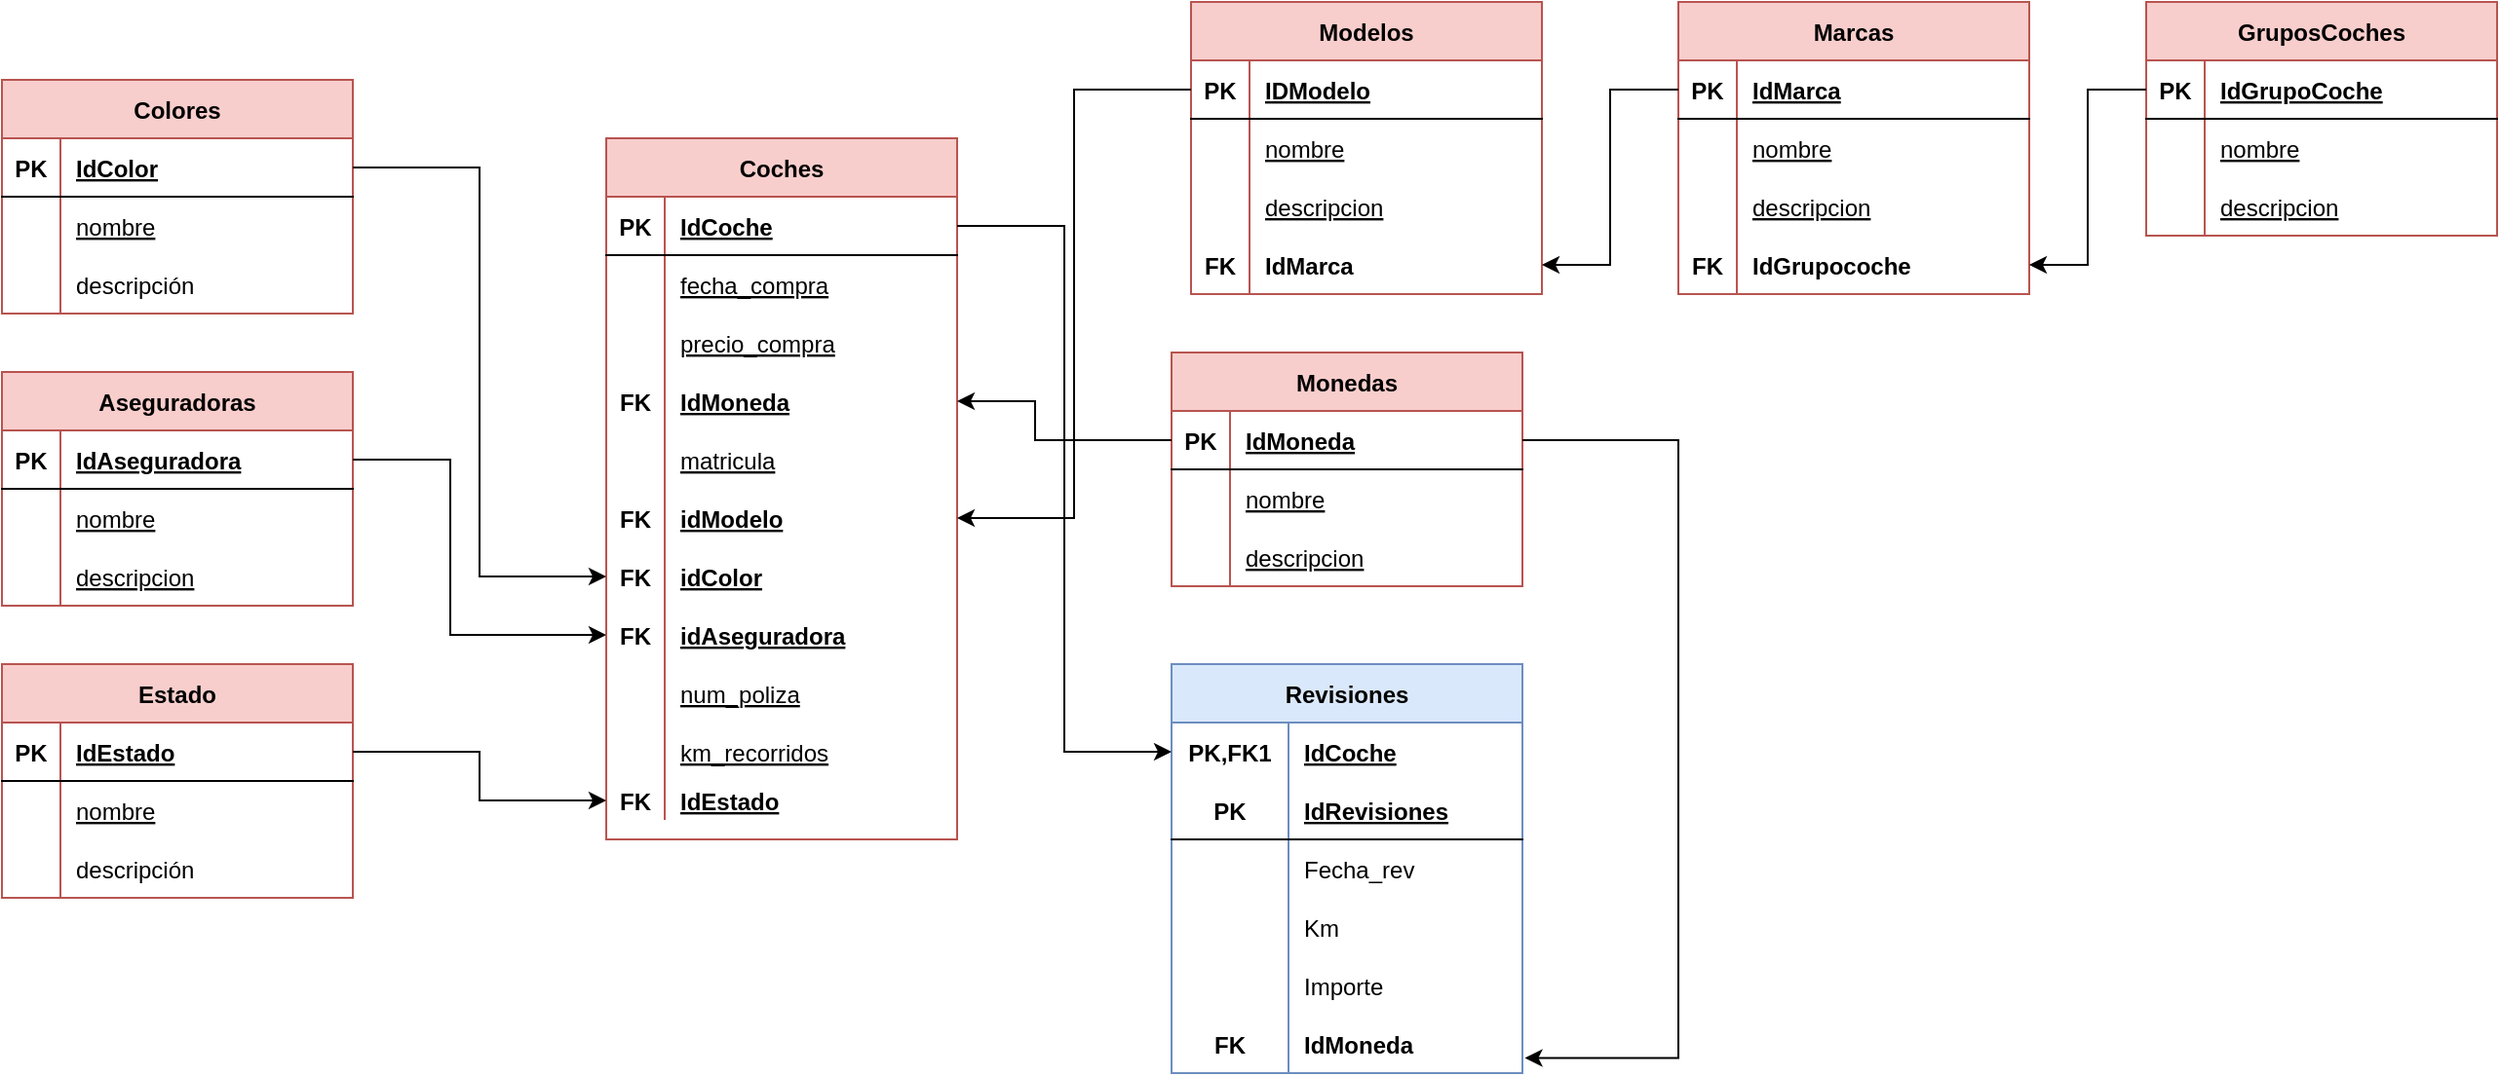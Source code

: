 <mxfile version="20.8.10" type="device"><diagram id="R2lEEEUBdFMjLlhIrx00" name="Page-1"><mxGraphModel dx="1034" dy="605" grid="1" gridSize="10" guides="1" tooltips="1" connect="1" arrows="1" fold="1" page="1" pageScale="1" pageWidth="850" pageHeight="1100" math="0" shadow="0" extFonts="Permanent Marker^https://fonts.googleapis.com/css?family=Permanent+Marker"><root><mxCell id="0"/><mxCell id="1" parent="0"/><mxCell id="1F2Ah7RgyPgbSo4YrZWO-1" value="Coches" style="shape=table;startSize=30;container=1;collapsible=1;childLayout=tableLayout;fixedRows=1;rowLines=0;fontStyle=1;align=center;resizeLast=1;fillColor=#f8cecc;strokeColor=#b85450;" parent="1" vertex="1"><mxGeometry x="360" y="110" width="180" height="360" as="geometry"/></mxCell><mxCell id="1F2Ah7RgyPgbSo4YrZWO-2" value="" style="shape=tableRow;horizontal=0;startSize=0;swimlaneHead=0;swimlaneBody=0;fillColor=none;collapsible=0;dropTarget=0;points=[[0,0.5],[1,0.5]];portConstraint=eastwest;top=0;left=0;right=0;bottom=1;" parent="1F2Ah7RgyPgbSo4YrZWO-1" vertex="1"><mxGeometry y="30" width="180" height="30" as="geometry"/></mxCell><mxCell id="1F2Ah7RgyPgbSo4YrZWO-3" value="PK" style="shape=partialRectangle;connectable=0;fillColor=none;top=0;left=0;bottom=0;right=0;fontStyle=1;overflow=hidden;" parent="1F2Ah7RgyPgbSo4YrZWO-2" vertex="1"><mxGeometry width="30" height="30" as="geometry"><mxRectangle width="30" height="30" as="alternateBounds"/></mxGeometry></mxCell><mxCell id="1F2Ah7RgyPgbSo4YrZWO-4" value="IdCoche" style="shape=partialRectangle;connectable=0;fillColor=none;top=0;left=0;bottom=0;right=0;align=left;spacingLeft=6;fontStyle=5;overflow=hidden;" parent="1F2Ah7RgyPgbSo4YrZWO-2" vertex="1"><mxGeometry x="30" width="150" height="30" as="geometry"><mxRectangle width="150" height="30" as="alternateBounds"/></mxGeometry></mxCell><mxCell id="1F2Ah7RgyPgbSo4YrZWO-5" value="" style="shape=tableRow;horizontal=0;startSize=0;swimlaneHead=0;swimlaneBody=0;fillColor=none;collapsible=0;dropTarget=0;points=[[0,0.5],[1,0.5]];portConstraint=eastwest;top=0;left=0;right=0;bottom=0;" parent="1F2Ah7RgyPgbSo4YrZWO-1" vertex="1"><mxGeometry y="60" width="180" height="30" as="geometry"/></mxCell><mxCell id="1F2Ah7RgyPgbSo4YrZWO-6" value="" style="shape=partialRectangle;connectable=0;fillColor=none;top=0;left=0;bottom=0;right=0;editable=1;overflow=hidden;" parent="1F2Ah7RgyPgbSo4YrZWO-5" vertex="1"><mxGeometry width="30" height="30" as="geometry"><mxRectangle width="30" height="30" as="alternateBounds"/></mxGeometry></mxCell><mxCell id="1F2Ah7RgyPgbSo4YrZWO-7" value="fecha_compra" style="shape=partialRectangle;connectable=0;fillColor=none;top=0;left=0;bottom=0;right=0;align=left;spacingLeft=6;overflow=hidden;fontStyle=4" parent="1F2Ah7RgyPgbSo4YrZWO-5" vertex="1"><mxGeometry x="30" width="150" height="30" as="geometry"><mxRectangle width="150" height="30" as="alternateBounds"/></mxGeometry></mxCell><mxCell id="kqqT3Ha5JjLBWrYDZw52-1" value="" style="shape=tableRow;horizontal=0;startSize=0;swimlaneHead=0;swimlaneBody=0;fillColor=none;collapsible=0;dropTarget=0;points=[[0,0.5],[1,0.5]];portConstraint=eastwest;top=0;left=0;right=0;bottom=0;" vertex="1" parent="1F2Ah7RgyPgbSo4YrZWO-1"><mxGeometry y="90" width="180" height="30" as="geometry"/></mxCell><mxCell id="kqqT3Ha5JjLBWrYDZw52-2" value="" style="shape=partialRectangle;connectable=0;fillColor=none;top=0;left=0;bottom=0;right=0;editable=1;overflow=hidden;" vertex="1" parent="kqqT3Ha5JjLBWrYDZw52-1"><mxGeometry width="30" height="30" as="geometry"><mxRectangle width="30" height="30" as="alternateBounds"/></mxGeometry></mxCell><mxCell id="kqqT3Ha5JjLBWrYDZw52-3" value="precio_compra" style="shape=partialRectangle;connectable=0;fillColor=none;top=0;left=0;bottom=0;right=0;align=left;spacingLeft=6;overflow=hidden;fontStyle=4" vertex="1" parent="kqqT3Ha5JjLBWrYDZw52-1"><mxGeometry x="30" width="150" height="30" as="geometry"><mxRectangle width="150" height="30" as="alternateBounds"/></mxGeometry></mxCell><mxCell id="kqqT3Ha5JjLBWrYDZw52-4" value="" style="shape=tableRow;horizontal=0;startSize=0;swimlaneHead=0;swimlaneBody=0;fillColor=none;collapsible=0;dropTarget=0;points=[[0,0.5],[1,0.5]];portConstraint=eastwest;top=0;left=0;right=0;bottom=0;" vertex="1" parent="1F2Ah7RgyPgbSo4YrZWO-1"><mxGeometry y="120" width="180" height="30" as="geometry"/></mxCell><mxCell id="kqqT3Ha5JjLBWrYDZw52-5" value="FK" style="shape=partialRectangle;connectable=0;fillColor=none;top=0;left=0;bottom=0;right=0;editable=1;overflow=hidden;fontStyle=1" vertex="1" parent="kqqT3Ha5JjLBWrYDZw52-4"><mxGeometry width="30" height="30" as="geometry"><mxRectangle width="30" height="30" as="alternateBounds"/></mxGeometry></mxCell><mxCell id="kqqT3Ha5JjLBWrYDZw52-6" value="IdMoneda" style="shape=partialRectangle;connectable=0;fillColor=none;top=0;left=0;bottom=0;right=0;align=left;spacingLeft=6;overflow=hidden;fontStyle=5" vertex="1" parent="kqqT3Ha5JjLBWrYDZw52-4"><mxGeometry x="30" width="150" height="30" as="geometry"><mxRectangle width="150" height="30" as="alternateBounds"/></mxGeometry></mxCell><mxCell id="1F2Ah7RgyPgbSo4YrZWO-8" value="" style="shape=tableRow;horizontal=0;startSize=0;swimlaneHead=0;swimlaneBody=0;fillColor=none;collapsible=0;dropTarget=0;points=[[0,0.5],[1,0.5]];portConstraint=eastwest;top=0;left=0;right=0;bottom=0;" parent="1F2Ah7RgyPgbSo4YrZWO-1" vertex="1"><mxGeometry y="150" width="180" height="30" as="geometry"/></mxCell><mxCell id="1F2Ah7RgyPgbSo4YrZWO-9" value="" style="shape=partialRectangle;connectable=0;fillColor=none;top=0;left=0;bottom=0;right=0;editable=1;overflow=hidden;" parent="1F2Ah7RgyPgbSo4YrZWO-8" vertex="1"><mxGeometry width="30" height="30" as="geometry"><mxRectangle width="30" height="30" as="alternateBounds"/></mxGeometry></mxCell><mxCell id="1F2Ah7RgyPgbSo4YrZWO-10" value="matricula" style="shape=partialRectangle;connectable=0;fillColor=none;top=0;left=0;bottom=0;right=0;align=left;spacingLeft=6;overflow=hidden;fontStyle=4" parent="1F2Ah7RgyPgbSo4YrZWO-8" vertex="1"><mxGeometry x="30" width="150" height="30" as="geometry"><mxRectangle width="150" height="30" as="alternateBounds"/></mxGeometry></mxCell><mxCell id="1F2Ah7RgyPgbSo4YrZWO-11" value="" style="shape=tableRow;horizontal=0;startSize=0;swimlaneHead=0;swimlaneBody=0;fillColor=none;collapsible=0;dropTarget=0;points=[[0,0.5],[1,0.5]];portConstraint=eastwest;top=0;left=0;right=0;bottom=0;fontStyle=1" parent="1F2Ah7RgyPgbSo4YrZWO-1" vertex="1"><mxGeometry y="180" width="180" height="30" as="geometry"/></mxCell><mxCell id="1F2Ah7RgyPgbSo4YrZWO-12" value="FK" style="shape=partialRectangle;connectable=0;fillColor=none;top=0;left=0;bottom=0;right=0;editable=1;overflow=hidden;fontStyle=1" parent="1F2Ah7RgyPgbSo4YrZWO-11" vertex="1"><mxGeometry width="30" height="30" as="geometry"><mxRectangle width="30" height="30" as="alternateBounds"/></mxGeometry></mxCell><mxCell id="1F2Ah7RgyPgbSo4YrZWO-13" value="idModelo" style="shape=partialRectangle;connectable=0;fillColor=none;top=0;left=0;bottom=0;right=0;align=left;spacingLeft=6;overflow=hidden;fontStyle=5" parent="1F2Ah7RgyPgbSo4YrZWO-11" vertex="1"><mxGeometry x="30" width="150" height="30" as="geometry"><mxRectangle width="150" height="30" as="alternateBounds"/></mxGeometry></mxCell><mxCell id="1F2Ah7RgyPgbSo4YrZWO-27" value="" style="shape=tableRow;horizontal=0;startSize=0;swimlaneHead=0;swimlaneBody=0;fillColor=none;collapsible=0;dropTarget=0;points=[[0,0.5],[1,0.5]];portConstraint=eastwest;top=0;left=0;right=0;bottom=0;" parent="1F2Ah7RgyPgbSo4YrZWO-1" vertex="1"><mxGeometry y="210" width="180" height="30" as="geometry"/></mxCell><mxCell id="1F2Ah7RgyPgbSo4YrZWO-28" value="FK" style="shape=partialRectangle;connectable=0;fillColor=none;top=0;left=0;bottom=0;right=0;editable=1;overflow=hidden;fontStyle=1" parent="1F2Ah7RgyPgbSo4YrZWO-27" vertex="1"><mxGeometry width="30" height="30" as="geometry"><mxRectangle width="30" height="30" as="alternateBounds"/></mxGeometry></mxCell><mxCell id="1F2Ah7RgyPgbSo4YrZWO-29" value="idColor" style="shape=partialRectangle;connectable=0;fillColor=none;top=0;left=0;bottom=0;right=0;align=left;spacingLeft=6;overflow=hidden;fontStyle=5" parent="1F2Ah7RgyPgbSo4YrZWO-27" vertex="1"><mxGeometry x="30" width="150" height="30" as="geometry"><mxRectangle width="150" height="30" as="alternateBounds"/></mxGeometry></mxCell><mxCell id="1F2Ah7RgyPgbSo4YrZWO-30" value="" style="shape=tableRow;horizontal=0;startSize=0;swimlaneHead=0;swimlaneBody=0;fillColor=none;collapsible=0;dropTarget=0;points=[[0,0.5],[1,0.5]];portConstraint=eastwest;top=0;left=0;right=0;bottom=0;" parent="1F2Ah7RgyPgbSo4YrZWO-1" vertex="1"><mxGeometry y="240" width="180" height="30" as="geometry"/></mxCell><mxCell id="1F2Ah7RgyPgbSo4YrZWO-31" value="FK" style="shape=partialRectangle;connectable=0;fillColor=none;top=0;left=0;bottom=0;right=0;editable=1;overflow=hidden;fontStyle=1" parent="1F2Ah7RgyPgbSo4YrZWO-30" vertex="1"><mxGeometry width="30" height="30" as="geometry"><mxRectangle width="30" height="30" as="alternateBounds"/></mxGeometry></mxCell><mxCell id="1F2Ah7RgyPgbSo4YrZWO-32" value="idAseguradora" style="shape=partialRectangle;connectable=0;fillColor=none;top=0;left=0;bottom=0;right=0;align=left;spacingLeft=6;overflow=hidden;fontStyle=5" parent="1F2Ah7RgyPgbSo4YrZWO-30" vertex="1"><mxGeometry x="30" width="150" height="30" as="geometry"><mxRectangle width="150" height="30" as="alternateBounds"/></mxGeometry></mxCell><mxCell id="1F2Ah7RgyPgbSo4YrZWO-71" value="" style="shape=tableRow;horizontal=0;startSize=0;swimlaneHead=0;swimlaneBody=0;fillColor=none;collapsible=0;dropTarget=0;points=[[0,0.5],[1,0.5]];portConstraint=eastwest;top=0;left=0;right=0;bottom=0;" parent="1F2Ah7RgyPgbSo4YrZWO-1" vertex="1"><mxGeometry y="270" width="180" height="30" as="geometry"/></mxCell><mxCell id="1F2Ah7RgyPgbSo4YrZWO-72" value="" style="shape=partialRectangle;connectable=0;fillColor=none;top=0;left=0;bottom=0;right=0;editable=1;overflow=hidden;" parent="1F2Ah7RgyPgbSo4YrZWO-71" vertex="1"><mxGeometry width="30" height="30" as="geometry"><mxRectangle width="30" height="30" as="alternateBounds"/></mxGeometry></mxCell><mxCell id="1F2Ah7RgyPgbSo4YrZWO-73" value="num_poliza" style="shape=partialRectangle;connectable=0;fillColor=none;top=0;left=0;bottom=0;right=0;align=left;spacingLeft=6;overflow=hidden;fontStyle=4" parent="1F2Ah7RgyPgbSo4YrZWO-71" vertex="1"><mxGeometry x="30" width="150" height="30" as="geometry"><mxRectangle width="150" height="30" as="alternateBounds"/></mxGeometry></mxCell><mxCell id="1F2Ah7RgyPgbSo4YrZWO-118" value="" style="shape=tableRow;horizontal=0;startSize=0;swimlaneHead=0;swimlaneBody=0;fillColor=none;collapsible=0;dropTarget=0;points=[[0,0.5],[1,0.5]];portConstraint=eastwest;top=0;left=0;right=0;bottom=0;" parent="1F2Ah7RgyPgbSo4YrZWO-1" vertex="1"><mxGeometry y="300" width="180" height="30" as="geometry"/></mxCell><mxCell id="1F2Ah7RgyPgbSo4YrZWO-119" value="" style="shape=partialRectangle;connectable=0;fillColor=none;top=0;left=0;bottom=0;right=0;editable=1;overflow=hidden;" parent="1F2Ah7RgyPgbSo4YrZWO-118" vertex="1"><mxGeometry width="30" height="30" as="geometry"><mxRectangle width="30" height="30" as="alternateBounds"/></mxGeometry></mxCell><mxCell id="1F2Ah7RgyPgbSo4YrZWO-120" value="km_recorridos" style="shape=partialRectangle;connectable=0;fillColor=none;top=0;left=0;bottom=0;right=0;align=left;spacingLeft=6;overflow=hidden;fontStyle=4" parent="1F2Ah7RgyPgbSo4YrZWO-118" vertex="1"><mxGeometry x="30" width="150" height="30" as="geometry"><mxRectangle width="150" height="30" as="alternateBounds"/></mxGeometry></mxCell><mxCell id="1F2Ah7RgyPgbSo4YrZWO-325" value="" style="shape=tableRow;horizontal=0;startSize=0;swimlaneHead=0;swimlaneBody=0;fillColor=none;collapsible=0;dropTarget=0;points=[[0,0.5],[1,0.5]];portConstraint=eastwest;top=0;left=0;right=0;bottom=0;" parent="1F2Ah7RgyPgbSo4YrZWO-1" vertex="1"><mxGeometry y="330" width="180" height="20" as="geometry"/></mxCell><mxCell id="1F2Ah7RgyPgbSo4YrZWO-326" value="FK" style="shape=partialRectangle;connectable=0;fillColor=none;top=0;left=0;bottom=0;right=0;editable=1;overflow=hidden;fontStyle=1" parent="1F2Ah7RgyPgbSo4YrZWO-325" vertex="1"><mxGeometry width="30" height="20" as="geometry"><mxRectangle width="30" height="20" as="alternateBounds"/></mxGeometry></mxCell><mxCell id="1F2Ah7RgyPgbSo4YrZWO-327" value="IdEstado" style="shape=partialRectangle;connectable=0;fillColor=none;top=0;left=0;bottom=0;right=0;align=left;spacingLeft=6;overflow=hidden;fontStyle=5" parent="1F2Ah7RgyPgbSo4YrZWO-325" vertex="1"><mxGeometry x="30" width="150" height="20" as="geometry"><mxRectangle width="150" height="20" as="alternateBounds"/></mxGeometry></mxCell><mxCell id="1F2Ah7RgyPgbSo4YrZWO-14" value="Colores" style="shape=table;startSize=30;container=1;collapsible=1;childLayout=tableLayout;fixedRows=1;rowLines=0;fontStyle=1;align=center;resizeLast=1;fillColor=#f8cecc;strokeColor=#b85450;" parent="1" vertex="1"><mxGeometry x="50" y="80" width="180" height="120" as="geometry"/></mxCell><mxCell id="1F2Ah7RgyPgbSo4YrZWO-15" value="" style="shape=tableRow;horizontal=0;startSize=0;swimlaneHead=0;swimlaneBody=0;fillColor=none;collapsible=0;dropTarget=0;points=[[0,0.5],[1,0.5]];portConstraint=eastwest;top=0;left=0;right=0;bottom=1;" parent="1F2Ah7RgyPgbSo4YrZWO-14" vertex="1"><mxGeometry y="30" width="180" height="30" as="geometry"/></mxCell><mxCell id="1F2Ah7RgyPgbSo4YrZWO-16" value="PK" style="shape=partialRectangle;connectable=0;fillColor=none;top=0;left=0;bottom=0;right=0;fontStyle=1;overflow=hidden;" parent="1F2Ah7RgyPgbSo4YrZWO-15" vertex="1"><mxGeometry width="30" height="30" as="geometry"><mxRectangle width="30" height="30" as="alternateBounds"/></mxGeometry></mxCell><mxCell id="1F2Ah7RgyPgbSo4YrZWO-17" value="IdColor" style="shape=partialRectangle;connectable=0;fillColor=none;top=0;left=0;bottom=0;right=0;align=left;spacingLeft=6;fontStyle=5;overflow=hidden;" parent="1F2Ah7RgyPgbSo4YrZWO-15" vertex="1"><mxGeometry x="30" width="150" height="30" as="geometry"><mxRectangle width="150" height="30" as="alternateBounds"/></mxGeometry></mxCell><mxCell id="1F2Ah7RgyPgbSo4YrZWO-18" value="" style="shape=tableRow;horizontal=0;startSize=0;swimlaneHead=0;swimlaneBody=0;fillColor=none;collapsible=0;dropTarget=0;points=[[0,0.5],[1,0.5]];portConstraint=eastwest;top=0;left=0;right=0;bottom=0;" parent="1F2Ah7RgyPgbSo4YrZWO-14" vertex="1"><mxGeometry y="60" width="180" height="30" as="geometry"/></mxCell><mxCell id="1F2Ah7RgyPgbSo4YrZWO-19" value="" style="shape=partialRectangle;connectable=0;fillColor=none;top=0;left=0;bottom=0;right=0;editable=1;overflow=hidden;" parent="1F2Ah7RgyPgbSo4YrZWO-18" vertex="1"><mxGeometry width="30" height="30" as="geometry"><mxRectangle width="30" height="30" as="alternateBounds"/></mxGeometry></mxCell><mxCell id="1F2Ah7RgyPgbSo4YrZWO-20" value="nombre" style="shape=partialRectangle;connectable=0;fillColor=none;top=0;left=0;bottom=0;right=0;align=left;spacingLeft=6;overflow=hidden;fontStyle=4" parent="1F2Ah7RgyPgbSo4YrZWO-18" vertex="1"><mxGeometry x="30" width="150" height="30" as="geometry"><mxRectangle width="150" height="30" as="alternateBounds"/></mxGeometry></mxCell><mxCell id="1F2Ah7RgyPgbSo4YrZWO-21" value="" style="shape=tableRow;horizontal=0;startSize=0;swimlaneHead=0;swimlaneBody=0;fillColor=none;collapsible=0;dropTarget=0;points=[[0,0.5],[1,0.5]];portConstraint=eastwest;top=0;left=0;right=0;bottom=0;" parent="1F2Ah7RgyPgbSo4YrZWO-14" vertex="1"><mxGeometry y="90" width="180" height="30" as="geometry"/></mxCell><mxCell id="1F2Ah7RgyPgbSo4YrZWO-22" value="" style="shape=partialRectangle;connectable=0;fillColor=none;top=0;left=0;bottom=0;right=0;editable=1;overflow=hidden;" parent="1F2Ah7RgyPgbSo4YrZWO-21" vertex="1"><mxGeometry width="30" height="30" as="geometry"><mxRectangle width="30" height="30" as="alternateBounds"/></mxGeometry></mxCell><mxCell id="1F2Ah7RgyPgbSo4YrZWO-23" value="descripción" style="shape=partialRectangle;connectable=0;fillColor=none;top=0;left=0;bottom=0;right=0;align=left;spacingLeft=6;overflow=hidden;" parent="1F2Ah7RgyPgbSo4YrZWO-21" vertex="1"><mxGeometry x="30" width="150" height="30" as="geometry"><mxRectangle width="150" height="30" as="alternateBounds"/></mxGeometry></mxCell><mxCell id="1F2Ah7RgyPgbSo4YrZWO-125" value="Modelos" style="shape=table;startSize=30;container=1;collapsible=1;childLayout=tableLayout;fixedRows=1;rowLines=0;fontStyle=1;align=center;resizeLast=1;fillColor=#f8cecc;strokeColor=#b85450;" parent="1" vertex="1"><mxGeometry x="660" y="40" width="180" height="150" as="geometry"/></mxCell><mxCell id="1F2Ah7RgyPgbSo4YrZWO-126" value="" style="shape=tableRow;horizontal=0;startSize=0;swimlaneHead=0;swimlaneBody=0;fillColor=none;collapsible=0;dropTarget=0;points=[[0,0.5],[1,0.5]];portConstraint=eastwest;top=0;left=0;right=0;bottom=1;" parent="1F2Ah7RgyPgbSo4YrZWO-125" vertex="1"><mxGeometry y="30" width="180" height="30" as="geometry"/></mxCell><mxCell id="1F2Ah7RgyPgbSo4YrZWO-127" value="PK" style="shape=partialRectangle;connectable=0;fillColor=none;top=0;left=0;bottom=0;right=0;fontStyle=1;overflow=hidden;" parent="1F2Ah7RgyPgbSo4YrZWO-126" vertex="1"><mxGeometry width="30" height="30" as="geometry"><mxRectangle width="30" height="30" as="alternateBounds"/></mxGeometry></mxCell><mxCell id="1F2Ah7RgyPgbSo4YrZWO-128" value="IDModelo" style="shape=partialRectangle;connectable=0;fillColor=none;top=0;left=0;bottom=0;right=0;align=left;spacingLeft=6;fontStyle=5;overflow=hidden;" parent="1F2Ah7RgyPgbSo4YrZWO-126" vertex="1"><mxGeometry x="30" width="150" height="30" as="geometry"><mxRectangle width="150" height="30" as="alternateBounds"/></mxGeometry></mxCell><mxCell id="1F2Ah7RgyPgbSo4YrZWO-129" value="" style="shape=tableRow;horizontal=0;startSize=0;swimlaneHead=0;swimlaneBody=0;fillColor=none;collapsible=0;dropTarget=0;points=[[0,0.5],[1,0.5]];portConstraint=eastwest;top=0;left=0;right=0;bottom=0;" parent="1F2Ah7RgyPgbSo4YrZWO-125" vertex="1"><mxGeometry y="60" width="180" height="30" as="geometry"/></mxCell><mxCell id="1F2Ah7RgyPgbSo4YrZWO-130" value="" style="shape=partialRectangle;connectable=0;fillColor=none;top=0;left=0;bottom=0;right=0;editable=1;overflow=hidden;" parent="1F2Ah7RgyPgbSo4YrZWO-129" vertex="1"><mxGeometry width="30" height="30" as="geometry"><mxRectangle width="30" height="30" as="alternateBounds"/></mxGeometry></mxCell><mxCell id="1F2Ah7RgyPgbSo4YrZWO-131" value="nombre" style="shape=partialRectangle;connectable=0;fillColor=none;top=0;left=0;bottom=0;right=0;align=left;spacingLeft=6;overflow=hidden;fontStyle=4" parent="1F2Ah7RgyPgbSo4YrZWO-129" vertex="1"><mxGeometry x="30" width="150" height="30" as="geometry"><mxRectangle width="150" height="30" as="alternateBounds"/></mxGeometry></mxCell><mxCell id="1F2Ah7RgyPgbSo4YrZWO-132" value="" style="shape=tableRow;horizontal=0;startSize=0;swimlaneHead=0;swimlaneBody=0;fillColor=none;collapsible=0;dropTarget=0;points=[[0,0.5],[1,0.5]];portConstraint=eastwest;top=0;left=0;right=0;bottom=0;" parent="1F2Ah7RgyPgbSo4YrZWO-125" vertex="1"><mxGeometry y="90" width="180" height="30" as="geometry"/></mxCell><mxCell id="1F2Ah7RgyPgbSo4YrZWO-133" value="" style="shape=partialRectangle;connectable=0;fillColor=none;top=0;left=0;bottom=0;right=0;editable=1;overflow=hidden;" parent="1F2Ah7RgyPgbSo4YrZWO-132" vertex="1"><mxGeometry width="30" height="30" as="geometry"><mxRectangle width="30" height="30" as="alternateBounds"/></mxGeometry></mxCell><mxCell id="1F2Ah7RgyPgbSo4YrZWO-134" value="descripcion" style="shape=partialRectangle;connectable=0;fillColor=none;top=0;left=0;bottom=0;right=0;align=left;spacingLeft=6;overflow=hidden;fontStyle=4" parent="1F2Ah7RgyPgbSo4YrZWO-132" vertex="1"><mxGeometry x="30" width="150" height="30" as="geometry"><mxRectangle width="150" height="30" as="alternateBounds"/></mxGeometry></mxCell><mxCell id="1F2Ah7RgyPgbSo4YrZWO-135" value="" style="shape=tableRow;horizontal=0;startSize=0;swimlaneHead=0;swimlaneBody=0;fillColor=none;collapsible=0;dropTarget=0;points=[[0,0.5],[1,0.5]];portConstraint=eastwest;top=0;left=0;right=0;bottom=0;" parent="1F2Ah7RgyPgbSo4YrZWO-125" vertex="1"><mxGeometry y="120" width="180" height="30" as="geometry"/></mxCell><mxCell id="1F2Ah7RgyPgbSo4YrZWO-136" value="FK" style="shape=partialRectangle;connectable=0;fillColor=none;top=0;left=0;bottom=0;right=0;editable=1;overflow=hidden;fontStyle=1" parent="1F2Ah7RgyPgbSo4YrZWO-135" vertex="1"><mxGeometry width="30" height="30" as="geometry"><mxRectangle width="30" height="30" as="alternateBounds"/></mxGeometry></mxCell><mxCell id="1F2Ah7RgyPgbSo4YrZWO-137" value="IdMarca" style="shape=partialRectangle;connectable=0;fillColor=none;top=0;left=0;bottom=0;right=0;align=left;spacingLeft=6;overflow=hidden;fontStyle=1" parent="1F2Ah7RgyPgbSo4YrZWO-135" vertex="1"><mxGeometry x="30" width="150" height="30" as="geometry"><mxRectangle width="150" height="30" as="alternateBounds"/></mxGeometry></mxCell><mxCell id="1F2Ah7RgyPgbSo4YrZWO-138" value="Marcas" style="shape=table;startSize=30;container=1;collapsible=1;childLayout=tableLayout;fixedRows=1;rowLines=0;fontStyle=1;align=center;resizeLast=1;fillColor=#f8cecc;strokeColor=#b85450;" parent="1" vertex="1"><mxGeometry x="910" y="40" width="180" height="150" as="geometry"/></mxCell><mxCell id="1F2Ah7RgyPgbSo4YrZWO-139" value="" style="shape=tableRow;horizontal=0;startSize=0;swimlaneHead=0;swimlaneBody=0;fillColor=none;collapsible=0;dropTarget=0;points=[[0,0.5],[1,0.5]];portConstraint=eastwest;top=0;left=0;right=0;bottom=1;" parent="1F2Ah7RgyPgbSo4YrZWO-138" vertex="1"><mxGeometry y="30" width="180" height="30" as="geometry"/></mxCell><mxCell id="1F2Ah7RgyPgbSo4YrZWO-140" value="PK" style="shape=partialRectangle;connectable=0;fillColor=none;top=0;left=0;bottom=0;right=0;fontStyle=1;overflow=hidden;" parent="1F2Ah7RgyPgbSo4YrZWO-139" vertex="1"><mxGeometry width="30" height="30" as="geometry"><mxRectangle width="30" height="30" as="alternateBounds"/></mxGeometry></mxCell><mxCell id="1F2Ah7RgyPgbSo4YrZWO-141" value="IdMarca" style="shape=partialRectangle;connectable=0;fillColor=none;top=0;left=0;bottom=0;right=0;align=left;spacingLeft=6;fontStyle=5;overflow=hidden;" parent="1F2Ah7RgyPgbSo4YrZWO-139" vertex="1"><mxGeometry x="30" width="150" height="30" as="geometry"><mxRectangle width="150" height="30" as="alternateBounds"/></mxGeometry></mxCell><mxCell id="1F2Ah7RgyPgbSo4YrZWO-142" value="" style="shape=tableRow;horizontal=0;startSize=0;swimlaneHead=0;swimlaneBody=0;fillColor=none;collapsible=0;dropTarget=0;points=[[0,0.5],[1,0.5]];portConstraint=eastwest;top=0;left=0;right=0;bottom=0;" parent="1F2Ah7RgyPgbSo4YrZWO-138" vertex="1"><mxGeometry y="60" width="180" height="30" as="geometry"/></mxCell><mxCell id="1F2Ah7RgyPgbSo4YrZWO-143" value="" style="shape=partialRectangle;connectable=0;fillColor=none;top=0;left=0;bottom=0;right=0;editable=1;overflow=hidden;" parent="1F2Ah7RgyPgbSo4YrZWO-142" vertex="1"><mxGeometry width="30" height="30" as="geometry"><mxRectangle width="30" height="30" as="alternateBounds"/></mxGeometry></mxCell><mxCell id="1F2Ah7RgyPgbSo4YrZWO-144" value="nombre" style="shape=partialRectangle;connectable=0;fillColor=none;top=0;left=0;bottom=0;right=0;align=left;spacingLeft=6;overflow=hidden;fontStyle=4" parent="1F2Ah7RgyPgbSo4YrZWO-142" vertex="1"><mxGeometry x="30" width="150" height="30" as="geometry"><mxRectangle width="150" height="30" as="alternateBounds"/></mxGeometry></mxCell><mxCell id="1F2Ah7RgyPgbSo4YrZWO-145" value="" style="shape=tableRow;horizontal=0;startSize=0;swimlaneHead=0;swimlaneBody=0;fillColor=none;collapsible=0;dropTarget=0;points=[[0,0.5],[1,0.5]];portConstraint=eastwest;top=0;left=0;right=0;bottom=0;fontStyle=0" parent="1F2Ah7RgyPgbSo4YrZWO-138" vertex="1"><mxGeometry y="90" width="180" height="30" as="geometry"/></mxCell><mxCell id="1F2Ah7RgyPgbSo4YrZWO-146" value="" style="shape=partialRectangle;connectable=0;fillColor=none;top=0;left=0;bottom=0;right=0;editable=1;overflow=hidden;" parent="1F2Ah7RgyPgbSo4YrZWO-145" vertex="1"><mxGeometry width="30" height="30" as="geometry"><mxRectangle width="30" height="30" as="alternateBounds"/></mxGeometry></mxCell><mxCell id="1F2Ah7RgyPgbSo4YrZWO-147" value="descripcion" style="shape=partialRectangle;connectable=0;fillColor=none;top=0;left=0;bottom=0;right=0;align=left;spacingLeft=6;overflow=hidden;fontStyle=4" parent="1F2Ah7RgyPgbSo4YrZWO-145" vertex="1"><mxGeometry x="30" width="150" height="30" as="geometry"><mxRectangle width="150" height="30" as="alternateBounds"/></mxGeometry></mxCell><mxCell id="1F2Ah7RgyPgbSo4YrZWO-148" value="" style="shape=tableRow;horizontal=0;startSize=0;swimlaneHead=0;swimlaneBody=0;fillColor=none;collapsible=0;dropTarget=0;points=[[0,0.5],[1,0.5]];portConstraint=eastwest;top=0;left=0;right=0;bottom=0;" parent="1F2Ah7RgyPgbSo4YrZWO-138" vertex="1"><mxGeometry y="120" width="180" height="30" as="geometry"/></mxCell><mxCell id="1F2Ah7RgyPgbSo4YrZWO-149" value="FK" style="shape=partialRectangle;connectable=0;fillColor=none;top=0;left=0;bottom=0;right=0;editable=1;overflow=hidden;fontStyle=1" parent="1F2Ah7RgyPgbSo4YrZWO-148" vertex="1"><mxGeometry width="30" height="30" as="geometry"><mxRectangle width="30" height="30" as="alternateBounds"/></mxGeometry></mxCell><mxCell id="1F2Ah7RgyPgbSo4YrZWO-150" value="IdGrupocoche" style="shape=partialRectangle;connectable=0;fillColor=none;top=0;left=0;bottom=0;right=0;align=left;spacingLeft=6;overflow=hidden;fontStyle=1" parent="1F2Ah7RgyPgbSo4YrZWO-148" vertex="1"><mxGeometry x="30" width="150" height="30" as="geometry"><mxRectangle width="150" height="30" as="alternateBounds"/></mxGeometry></mxCell><mxCell id="1F2Ah7RgyPgbSo4YrZWO-151" value="GruposCoches" style="shape=table;startSize=30;container=1;collapsible=1;childLayout=tableLayout;fixedRows=1;rowLines=0;fontStyle=1;align=center;resizeLast=1;fillColor=#f8cecc;strokeColor=#b85450;" parent="1" vertex="1"><mxGeometry x="1150" y="40" width="180" height="120" as="geometry"/></mxCell><mxCell id="1F2Ah7RgyPgbSo4YrZWO-152" value="" style="shape=tableRow;horizontal=0;startSize=0;swimlaneHead=0;swimlaneBody=0;fillColor=none;collapsible=0;dropTarget=0;points=[[0,0.5],[1,0.5]];portConstraint=eastwest;top=0;left=0;right=0;bottom=1;" parent="1F2Ah7RgyPgbSo4YrZWO-151" vertex="1"><mxGeometry y="30" width="180" height="30" as="geometry"/></mxCell><mxCell id="1F2Ah7RgyPgbSo4YrZWO-153" value="PK" style="shape=partialRectangle;connectable=0;fillColor=none;top=0;left=0;bottom=0;right=0;fontStyle=1;overflow=hidden;" parent="1F2Ah7RgyPgbSo4YrZWO-152" vertex="1"><mxGeometry width="30" height="30" as="geometry"><mxRectangle width="30" height="30" as="alternateBounds"/></mxGeometry></mxCell><mxCell id="1F2Ah7RgyPgbSo4YrZWO-154" value="IdGrupoCoche" style="shape=partialRectangle;connectable=0;fillColor=none;top=0;left=0;bottom=0;right=0;align=left;spacingLeft=6;fontStyle=5;overflow=hidden;" parent="1F2Ah7RgyPgbSo4YrZWO-152" vertex="1"><mxGeometry x="30" width="150" height="30" as="geometry"><mxRectangle width="150" height="30" as="alternateBounds"/></mxGeometry></mxCell><mxCell id="1F2Ah7RgyPgbSo4YrZWO-155" value="" style="shape=tableRow;horizontal=0;startSize=0;swimlaneHead=0;swimlaneBody=0;fillColor=none;collapsible=0;dropTarget=0;points=[[0,0.5],[1,0.5]];portConstraint=eastwest;top=0;left=0;right=0;bottom=0;" parent="1F2Ah7RgyPgbSo4YrZWO-151" vertex="1"><mxGeometry y="60" width="180" height="30" as="geometry"/></mxCell><mxCell id="1F2Ah7RgyPgbSo4YrZWO-156" value="" style="shape=partialRectangle;connectable=0;fillColor=none;top=0;left=0;bottom=0;right=0;editable=1;overflow=hidden;" parent="1F2Ah7RgyPgbSo4YrZWO-155" vertex="1"><mxGeometry width="30" height="30" as="geometry"><mxRectangle width="30" height="30" as="alternateBounds"/></mxGeometry></mxCell><mxCell id="1F2Ah7RgyPgbSo4YrZWO-157" value="nombre" style="shape=partialRectangle;connectable=0;fillColor=none;top=0;left=0;bottom=0;right=0;align=left;spacingLeft=6;overflow=hidden;fontStyle=4" parent="1F2Ah7RgyPgbSo4YrZWO-155" vertex="1"><mxGeometry x="30" width="150" height="30" as="geometry"><mxRectangle width="150" height="30" as="alternateBounds"/></mxGeometry></mxCell><mxCell id="1F2Ah7RgyPgbSo4YrZWO-158" value="" style="shape=tableRow;horizontal=0;startSize=0;swimlaneHead=0;swimlaneBody=0;fillColor=none;collapsible=0;dropTarget=0;points=[[0,0.5],[1,0.5]];portConstraint=eastwest;top=0;left=0;right=0;bottom=0;" parent="1F2Ah7RgyPgbSo4YrZWO-151" vertex="1"><mxGeometry y="90" width="180" height="30" as="geometry"/></mxCell><mxCell id="1F2Ah7RgyPgbSo4YrZWO-159" value="" style="shape=partialRectangle;connectable=0;fillColor=none;top=0;left=0;bottom=0;right=0;editable=1;overflow=hidden;" parent="1F2Ah7RgyPgbSo4YrZWO-158" vertex="1"><mxGeometry width="30" height="30" as="geometry"><mxRectangle width="30" height="30" as="alternateBounds"/></mxGeometry></mxCell><mxCell id="1F2Ah7RgyPgbSo4YrZWO-160" value="descripcion" style="shape=partialRectangle;connectable=0;fillColor=none;top=0;left=0;bottom=0;right=0;align=left;spacingLeft=6;overflow=hidden;fontStyle=4" parent="1F2Ah7RgyPgbSo4YrZWO-158" vertex="1"><mxGeometry x="30" width="150" height="30" as="geometry"><mxRectangle width="150" height="30" as="alternateBounds"/></mxGeometry></mxCell><mxCell id="1F2Ah7RgyPgbSo4YrZWO-165" style="edgeStyle=orthogonalEdgeStyle;rounded=0;orthogonalLoop=1;jettySize=auto;html=1;exitX=0;exitY=0.5;exitDx=0;exitDy=0;entryX=1;entryY=0.5;entryDx=0;entryDy=0;" parent="1" source="1F2Ah7RgyPgbSo4YrZWO-152" target="1F2Ah7RgyPgbSo4YrZWO-148" edge="1"><mxGeometry relative="1" as="geometry"/></mxCell><mxCell id="1F2Ah7RgyPgbSo4YrZWO-167" style="edgeStyle=orthogonalEdgeStyle;rounded=0;orthogonalLoop=1;jettySize=auto;html=1;exitX=0;exitY=0.5;exitDx=0;exitDy=0;entryX=1;entryY=0.5;entryDx=0;entryDy=0;" parent="1" source="1F2Ah7RgyPgbSo4YrZWO-139" target="1F2Ah7RgyPgbSo4YrZWO-135" edge="1"><mxGeometry relative="1" as="geometry"/></mxCell><mxCell id="1F2Ah7RgyPgbSo4YrZWO-205" value="Monedas" style="shape=table;startSize=30;container=1;collapsible=1;childLayout=tableLayout;fixedRows=1;rowLines=0;fontStyle=1;align=center;resizeLast=1;fillColor=#f8cecc;strokeColor=#b85450;" parent="1" vertex="1"><mxGeometry x="650" y="220" width="180" height="120" as="geometry"/></mxCell><mxCell id="1F2Ah7RgyPgbSo4YrZWO-206" value="" style="shape=tableRow;horizontal=0;startSize=0;swimlaneHead=0;swimlaneBody=0;fillColor=none;collapsible=0;dropTarget=0;points=[[0,0.5],[1,0.5]];portConstraint=eastwest;top=0;left=0;right=0;bottom=1;" parent="1F2Ah7RgyPgbSo4YrZWO-205" vertex="1"><mxGeometry y="30" width="180" height="30" as="geometry"/></mxCell><mxCell id="1F2Ah7RgyPgbSo4YrZWO-207" value="PK" style="shape=partialRectangle;connectable=0;fillColor=none;top=0;left=0;bottom=0;right=0;fontStyle=1;overflow=hidden;" parent="1F2Ah7RgyPgbSo4YrZWO-206" vertex="1"><mxGeometry width="30" height="30" as="geometry"><mxRectangle width="30" height="30" as="alternateBounds"/></mxGeometry></mxCell><mxCell id="1F2Ah7RgyPgbSo4YrZWO-208" value="IdMoneda" style="shape=partialRectangle;connectable=0;fillColor=none;top=0;left=0;bottom=0;right=0;align=left;spacingLeft=6;fontStyle=5;overflow=hidden;" parent="1F2Ah7RgyPgbSo4YrZWO-206" vertex="1"><mxGeometry x="30" width="150" height="30" as="geometry"><mxRectangle width="150" height="30" as="alternateBounds"/></mxGeometry></mxCell><mxCell id="1F2Ah7RgyPgbSo4YrZWO-209" value="" style="shape=tableRow;horizontal=0;startSize=0;swimlaneHead=0;swimlaneBody=0;fillColor=none;collapsible=0;dropTarget=0;points=[[0,0.5],[1,0.5]];portConstraint=eastwest;top=0;left=0;right=0;bottom=0;" parent="1F2Ah7RgyPgbSo4YrZWO-205" vertex="1"><mxGeometry y="60" width="180" height="30" as="geometry"/></mxCell><mxCell id="1F2Ah7RgyPgbSo4YrZWO-210" value="" style="shape=partialRectangle;connectable=0;fillColor=none;top=0;left=0;bottom=0;right=0;editable=1;overflow=hidden;" parent="1F2Ah7RgyPgbSo4YrZWO-209" vertex="1"><mxGeometry width="30" height="30" as="geometry"><mxRectangle width="30" height="30" as="alternateBounds"/></mxGeometry></mxCell><mxCell id="1F2Ah7RgyPgbSo4YrZWO-211" value="nombre" style="shape=partialRectangle;connectable=0;fillColor=none;top=0;left=0;bottom=0;right=0;align=left;spacingLeft=6;overflow=hidden;fontStyle=4" parent="1F2Ah7RgyPgbSo4YrZWO-209" vertex="1"><mxGeometry x="30" width="150" height="30" as="geometry"><mxRectangle width="150" height="30" as="alternateBounds"/></mxGeometry></mxCell><mxCell id="1F2Ah7RgyPgbSo4YrZWO-212" value="" style="shape=tableRow;horizontal=0;startSize=0;swimlaneHead=0;swimlaneBody=0;fillColor=none;collapsible=0;dropTarget=0;points=[[0,0.5],[1,0.5]];portConstraint=eastwest;top=0;left=0;right=0;bottom=0;" parent="1F2Ah7RgyPgbSo4YrZWO-205" vertex="1"><mxGeometry y="90" width="180" height="30" as="geometry"/></mxCell><mxCell id="1F2Ah7RgyPgbSo4YrZWO-213" value="" style="shape=partialRectangle;connectable=0;fillColor=none;top=0;left=0;bottom=0;right=0;editable=1;overflow=hidden;" parent="1F2Ah7RgyPgbSo4YrZWO-212" vertex="1"><mxGeometry width="30" height="30" as="geometry"><mxRectangle width="30" height="30" as="alternateBounds"/></mxGeometry></mxCell><mxCell id="1F2Ah7RgyPgbSo4YrZWO-214" value="descripcion" style="shape=partialRectangle;connectable=0;fillColor=none;top=0;left=0;bottom=0;right=0;align=left;spacingLeft=6;overflow=hidden;fontStyle=4" parent="1F2Ah7RgyPgbSo4YrZWO-212" vertex="1"><mxGeometry x="30" width="150" height="30" as="geometry"><mxRectangle width="150" height="30" as="alternateBounds"/></mxGeometry></mxCell><mxCell id="1F2Ah7RgyPgbSo4YrZWO-233" value="Aseguradoras" style="shape=table;startSize=30;container=1;collapsible=1;childLayout=tableLayout;fixedRows=1;rowLines=0;fontStyle=1;align=center;resizeLast=1;fillColor=#f8cecc;strokeColor=#b85450;" parent="1" vertex="1"><mxGeometry x="50" y="230" width="180" height="120" as="geometry"/></mxCell><mxCell id="1F2Ah7RgyPgbSo4YrZWO-234" value="" style="shape=tableRow;horizontal=0;startSize=0;swimlaneHead=0;swimlaneBody=0;fillColor=none;collapsible=0;dropTarget=0;points=[[0,0.5],[1,0.5]];portConstraint=eastwest;top=0;left=0;right=0;bottom=1;" parent="1F2Ah7RgyPgbSo4YrZWO-233" vertex="1"><mxGeometry y="30" width="180" height="30" as="geometry"/></mxCell><mxCell id="1F2Ah7RgyPgbSo4YrZWO-235" value="PK" style="shape=partialRectangle;connectable=0;fillColor=none;top=0;left=0;bottom=0;right=0;fontStyle=1;overflow=hidden;" parent="1F2Ah7RgyPgbSo4YrZWO-234" vertex="1"><mxGeometry width="30" height="30" as="geometry"><mxRectangle width="30" height="30" as="alternateBounds"/></mxGeometry></mxCell><mxCell id="1F2Ah7RgyPgbSo4YrZWO-236" value="IdAseguradora" style="shape=partialRectangle;connectable=0;fillColor=none;top=0;left=0;bottom=0;right=0;align=left;spacingLeft=6;fontStyle=5;overflow=hidden;" parent="1F2Ah7RgyPgbSo4YrZWO-234" vertex="1"><mxGeometry x="30" width="150" height="30" as="geometry"><mxRectangle width="150" height="30" as="alternateBounds"/></mxGeometry></mxCell><mxCell id="1F2Ah7RgyPgbSo4YrZWO-237" value="" style="shape=tableRow;horizontal=0;startSize=0;swimlaneHead=0;swimlaneBody=0;fillColor=none;collapsible=0;dropTarget=0;points=[[0,0.5],[1,0.5]];portConstraint=eastwest;top=0;left=0;right=0;bottom=0;" parent="1F2Ah7RgyPgbSo4YrZWO-233" vertex="1"><mxGeometry y="60" width="180" height="30" as="geometry"/></mxCell><mxCell id="1F2Ah7RgyPgbSo4YrZWO-238" value="" style="shape=partialRectangle;connectable=0;fillColor=none;top=0;left=0;bottom=0;right=0;editable=1;overflow=hidden;" parent="1F2Ah7RgyPgbSo4YrZWO-237" vertex="1"><mxGeometry width="30" height="30" as="geometry"><mxRectangle width="30" height="30" as="alternateBounds"/></mxGeometry></mxCell><mxCell id="1F2Ah7RgyPgbSo4YrZWO-239" value="nombre" style="shape=partialRectangle;connectable=0;fillColor=none;top=0;left=0;bottom=0;right=0;align=left;spacingLeft=6;overflow=hidden;fontStyle=4" parent="1F2Ah7RgyPgbSo4YrZWO-237" vertex="1"><mxGeometry x="30" width="150" height="30" as="geometry"><mxRectangle width="150" height="30" as="alternateBounds"/></mxGeometry></mxCell><mxCell id="1F2Ah7RgyPgbSo4YrZWO-240" value="" style="shape=tableRow;horizontal=0;startSize=0;swimlaneHead=0;swimlaneBody=0;fillColor=none;collapsible=0;dropTarget=0;points=[[0,0.5],[1,0.5]];portConstraint=eastwest;top=0;left=0;right=0;bottom=0;" parent="1F2Ah7RgyPgbSo4YrZWO-233" vertex="1"><mxGeometry y="90" width="180" height="30" as="geometry"/></mxCell><mxCell id="1F2Ah7RgyPgbSo4YrZWO-241" value="" style="shape=partialRectangle;connectable=0;fillColor=none;top=0;left=0;bottom=0;right=0;editable=1;overflow=hidden;" parent="1F2Ah7RgyPgbSo4YrZWO-240" vertex="1"><mxGeometry width="30" height="30" as="geometry"><mxRectangle width="30" height="30" as="alternateBounds"/></mxGeometry></mxCell><mxCell id="1F2Ah7RgyPgbSo4YrZWO-242" value="descripcion" style="shape=partialRectangle;connectable=0;fillColor=none;top=0;left=0;bottom=0;right=0;align=left;spacingLeft=6;overflow=hidden;fontStyle=4" parent="1F2Ah7RgyPgbSo4YrZWO-240" vertex="1"><mxGeometry x="30" width="150" height="30" as="geometry"><mxRectangle width="150" height="30" as="alternateBounds"/></mxGeometry></mxCell><mxCell id="1F2Ah7RgyPgbSo4YrZWO-246" style="edgeStyle=orthogonalEdgeStyle;rounded=0;orthogonalLoop=1;jettySize=auto;html=1;exitX=1;exitY=0.5;exitDx=0;exitDy=0;" parent="1" source="1F2Ah7RgyPgbSo4YrZWO-234" target="1F2Ah7RgyPgbSo4YrZWO-30" edge="1"><mxGeometry relative="1" as="geometry"><Array as="points"><mxPoint x="280" y="275"/><mxPoint x="280" y="365"/></Array></mxGeometry></mxCell><mxCell id="1F2Ah7RgyPgbSo4YrZWO-302" value="Revisiones" style="shape=table;startSize=30;container=1;collapsible=1;childLayout=tableLayout;fixedRows=1;rowLines=0;fontStyle=1;align=center;resizeLast=1;fillColor=#dae8fc;strokeColor=#6c8ebf;" parent="1" vertex="1"><mxGeometry x="650" y="380" width="180" height="210" as="geometry"/></mxCell><mxCell id="1F2Ah7RgyPgbSo4YrZWO-303" value="" style="shape=tableRow;horizontal=0;startSize=0;swimlaneHead=0;swimlaneBody=0;fillColor=none;collapsible=0;dropTarget=0;points=[[0,0.5],[1,0.5]];portConstraint=eastwest;top=0;left=0;right=0;bottom=0;" parent="1F2Ah7RgyPgbSo4YrZWO-302" vertex="1"><mxGeometry y="30" width="180" height="30" as="geometry"/></mxCell><mxCell id="1F2Ah7RgyPgbSo4YrZWO-304" value="PK,FK1" style="shape=partialRectangle;connectable=0;fillColor=none;top=0;left=0;bottom=0;right=0;fontStyle=1;overflow=hidden;" parent="1F2Ah7RgyPgbSo4YrZWO-303" vertex="1"><mxGeometry width="60" height="30" as="geometry"><mxRectangle width="60" height="30" as="alternateBounds"/></mxGeometry></mxCell><mxCell id="1F2Ah7RgyPgbSo4YrZWO-305" value="IdCoche" style="shape=partialRectangle;connectable=0;fillColor=none;top=0;left=0;bottom=0;right=0;align=left;spacingLeft=6;fontStyle=5;overflow=hidden;" parent="1F2Ah7RgyPgbSo4YrZWO-303" vertex="1"><mxGeometry x="60" width="120" height="30" as="geometry"><mxRectangle width="120" height="30" as="alternateBounds"/></mxGeometry></mxCell><mxCell id="1F2Ah7RgyPgbSo4YrZWO-306" value="" style="shape=tableRow;horizontal=0;startSize=0;swimlaneHead=0;swimlaneBody=0;fillColor=none;collapsible=0;dropTarget=0;points=[[0,0.5],[1,0.5]];portConstraint=eastwest;top=0;left=0;right=0;bottom=1;" parent="1F2Ah7RgyPgbSo4YrZWO-302" vertex="1"><mxGeometry y="60" width="180" height="30" as="geometry"/></mxCell><mxCell id="1F2Ah7RgyPgbSo4YrZWO-307" value="PK" style="shape=partialRectangle;connectable=0;fillColor=none;top=0;left=0;bottom=0;right=0;fontStyle=1;overflow=hidden;" parent="1F2Ah7RgyPgbSo4YrZWO-306" vertex="1"><mxGeometry width="60" height="30" as="geometry"><mxRectangle width="60" height="30" as="alternateBounds"/></mxGeometry></mxCell><mxCell id="1F2Ah7RgyPgbSo4YrZWO-308" value="IdRevisiones" style="shape=partialRectangle;connectable=0;fillColor=none;top=0;left=0;bottom=0;right=0;align=left;spacingLeft=6;fontStyle=5;overflow=hidden;" parent="1F2Ah7RgyPgbSo4YrZWO-306" vertex="1"><mxGeometry x="60" width="120" height="30" as="geometry"><mxRectangle width="120" height="30" as="alternateBounds"/></mxGeometry></mxCell><mxCell id="1F2Ah7RgyPgbSo4YrZWO-309" value="" style="shape=tableRow;horizontal=0;startSize=0;swimlaneHead=0;swimlaneBody=0;fillColor=none;collapsible=0;dropTarget=0;points=[[0,0.5],[1,0.5]];portConstraint=eastwest;top=0;left=0;right=0;bottom=0;" parent="1F2Ah7RgyPgbSo4YrZWO-302" vertex="1"><mxGeometry y="90" width="180" height="30" as="geometry"/></mxCell><mxCell id="1F2Ah7RgyPgbSo4YrZWO-310" value="" style="shape=partialRectangle;connectable=0;fillColor=none;top=0;left=0;bottom=0;right=0;editable=1;overflow=hidden;" parent="1F2Ah7RgyPgbSo4YrZWO-309" vertex="1"><mxGeometry width="60" height="30" as="geometry"><mxRectangle width="60" height="30" as="alternateBounds"/></mxGeometry></mxCell><mxCell id="1F2Ah7RgyPgbSo4YrZWO-311" value="Fecha_rev" style="shape=partialRectangle;connectable=0;fillColor=none;top=0;left=0;bottom=0;right=0;align=left;spacingLeft=6;overflow=hidden;" parent="1F2Ah7RgyPgbSo4YrZWO-309" vertex="1"><mxGeometry x="60" width="120" height="30" as="geometry"><mxRectangle width="120" height="30" as="alternateBounds"/></mxGeometry></mxCell><mxCell id="1F2Ah7RgyPgbSo4YrZWO-312" value="" style="shape=tableRow;horizontal=0;startSize=0;swimlaneHead=0;swimlaneBody=0;fillColor=none;collapsible=0;dropTarget=0;points=[[0,0.5],[1,0.5]];portConstraint=eastwest;top=0;left=0;right=0;bottom=0;" parent="1F2Ah7RgyPgbSo4YrZWO-302" vertex="1"><mxGeometry y="120" width="180" height="30" as="geometry"/></mxCell><mxCell id="1F2Ah7RgyPgbSo4YrZWO-313" value="" style="shape=partialRectangle;connectable=0;fillColor=none;top=0;left=0;bottom=0;right=0;editable=1;overflow=hidden;" parent="1F2Ah7RgyPgbSo4YrZWO-312" vertex="1"><mxGeometry width="60" height="30" as="geometry"><mxRectangle width="60" height="30" as="alternateBounds"/></mxGeometry></mxCell><mxCell id="1F2Ah7RgyPgbSo4YrZWO-314" value="Km" style="shape=partialRectangle;connectable=0;fillColor=none;top=0;left=0;bottom=0;right=0;align=left;spacingLeft=6;overflow=hidden;" parent="1F2Ah7RgyPgbSo4YrZWO-312" vertex="1"><mxGeometry x="60" width="120" height="30" as="geometry"><mxRectangle width="120" height="30" as="alternateBounds"/></mxGeometry></mxCell><mxCell id="1F2Ah7RgyPgbSo4YrZWO-315" value="" style="shape=tableRow;horizontal=0;startSize=0;swimlaneHead=0;swimlaneBody=0;fillColor=none;collapsible=0;dropTarget=0;points=[[0,0.5],[1,0.5]];portConstraint=eastwest;top=0;left=0;right=0;bottom=0;" parent="1F2Ah7RgyPgbSo4YrZWO-302" vertex="1"><mxGeometry y="150" width="180" height="30" as="geometry"/></mxCell><mxCell id="1F2Ah7RgyPgbSo4YrZWO-316" value="" style="shape=partialRectangle;connectable=0;fillColor=none;top=0;left=0;bottom=0;right=0;editable=1;overflow=hidden;" parent="1F2Ah7RgyPgbSo4YrZWO-315" vertex="1"><mxGeometry width="60" height="30" as="geometry"><mxRectangle width="60" height="30" as="alternateBounds"/></mxGeometry></mxCell><mxCell id="1F2Ah7RgyPgbSo4YrZWO-317" value="Importe" style="shape=partialRectangle;connectable=0;fillColor=none;top=0;left=0;bottom=0;right=0;align=left;spacingLeft=6;overflow=hidden;" parent="1F2Ah7RgyPgbSo4YrZWO-315" vertex="1"><mxGeometry x="60" width="120" height="30" as="geometry"><mxRectangle width="120" height="30" as="alternateBounds"/></mxGeometry></mxCell><mxCell id="1F2Ah7RgyPgbSo4YrZWO-318" value="" style="shape=tableRow;horizontal=0;startSize=0;swimlaneHead=0;swimlaneBody=0;fillColor=none;collapsible=0;dropTarget=0;points=[[0,0.5],[1,0.5]];portConstraint=eastwest;top=0;left=0;right=0;bottom=0;" parent="1F2Ah7RgyPgbSo4YrZWO-302" vertex="1"><mxGeometry y="180" width="180" height="30" as="geometry"/></mxCell><mxCell id="1F2Ah7RgyPgbSo4YrZWO-319" value="FK" style="shape=partialRectangle;connectable=0;fillColor=none;top=0;left=0;bottom=0;right=0;editable=1;overflow=hidden;fontStyle=1" parent="1F2Ah7RgyPgbSo4YrZWO-318" vertex="1"><mxGeometry width="60" height="30" as="geometry"><mxRectangle width="60" height="30" as="alternateBounds"/></mxGeometry></mxCell><mxCell id="1F2Ah7RgyPgbSo4YrZWO-320" value="IdMoneda" style="shape=partialRectangle;connectable=0;fillColor=none;top=0;left=0;bottom=0;right=0;align=left;spacingLeft=6;overflow=hidden;fontStyle=1" parent="1F2Ah7RgyPgbSo4YrZWO-318" vertex="1"><mxGeometry x="60" width="120" height="30" as="geometry"><mxRectangle width="120" height="30" as="alternateBounds"/></mxGeometry></mxCell><mxCell id="1F2Ah7RgyPgbSo4YrZWO-328" value="Estado" style="shape=table;startSize=30;container=1;collapsible=1;childLayout=tableLayout;fixedRows=1;rowLines=0;fontStyle=1;align=center;resizeLast=1;fillColor=#f8cecc;strokeColor=#b85450;" parent="1" vertex="1"><mxGeometry x="50" y="380" width="180" height="120" as="geometry"/></mxCell><mxCell id="1F2Ah7RgyPgbSo4YrZWO-329" value="" style="shape=tableRow;horizontal=0;startSize=0;swimlaneHead=0;swimlaneBody=0;fillColor=none;collapsible=0;dropTarget=0;points=[[0,0.5],[1,0.5]];portConstraint=eastwest;top=0;left=0;right=0;bottom=1;" parent="1F2Ah7RgyPgbSo4YrZWO-328" vertex="1"><mxGeometry y="30" width="180" height="30" as="geometry"/></mxCell><mxCell id="1F2Ah7RgyPgbSo4YrZWO-330" value="PK" style="shape=partialRectangle;connectable=0;fillColor=none;top=0;left=0;bottom=0;right=0;fontStyle=1;overflow=hidden;" parent="1F2Ah7RgyPgbSo4YrZWO-329" vertex="1"><mxGeometry width="30" height="30" as="geometry"><mxRectangle width="30" height="30" as="alternateBounds"/></mxGeometry></mxCell><mxCell id="1F2Ah7RgyPgbSo4YrZWO-331" value="IdEstado" style="shape=partialRectangle;connectable=0;fillColor=none;top=0;left=0;bottom=0;right=0;align=left;spacingLeft=6;fontStyle=5;overflow=hidden;" parent="1F2Ah7RgyPgbSo4YrZWO-329" vertex="1"><mxGeometry x="30" width="150" height="30" as="geometry"><mxRectangle width="150" height="30" as="alternateBounds"/></mxGeometry></mxCell><mxCell id="1F2Ah7RgyPgbSo4YrZWO-332" value="" style="shape=tableRow;horizontal=0;startSize=0;swimlaneHead=0;swimlaneBody=0;fillColor=none;collapsible=0;dropTarget=0;points=[[0,0.5],[1,0.5]];portConstraint=eastwest;top=0;left=0;right=0;bottom=0;" parent="1F2Ah7RgyPgbSo4YrZWO-328" vertex="1"><mxGeometry y="60" width="180" height="30" as="geometry"/></mxCell><mxCell id="1F2Ah7RgyPgbSo4YrZWO-333" value="" style="shape=partialRectangle;connectable=0;fillColor=none;top=0;left=0;bottom=0;right=0;editable=1;overflow=hidden;" parent="1F2Ah7RgyPgbSo4YrZWO-332" vertex="1"><mxGeometry width="30" height="30" as="geometry"><mxRectangle width="30" height="30" as="alternateBounds"/></mxGeometry></mxCell><mxCell id="1F2Ah7RgyPgbSo4YrZWO-334" value="nombre" style="shape=partialRectangle;connectable=0;fillColor=none;top=0;left=0;bottom=0;right=0;align=left;spacingLeft=6;overflow=hidden;fontStyle=4" parent="1F2Ah7RgyPgbSo4YrZWO-332" vertex="1"><mxGeometry x="30" width="150" height="30" as="geometry"><mxRectangle width="150" height="30" as="alternateBounds"/></mxGeometry></mxCell><mxCell id="1F2Ah7RgyPgbSo4YrZWO-335" value="" style="shape=tableRow;horizontal=0;startSize=0;swimlaneHead=0;swimlaneBody=0;fillColor=none;collapsible=0;dropTarget=0;points=[[0,0.5],[1,0.5]];portConstraint=eastwest;top=0;left=0;right=0;bottom=0;" parent="1F2Ah7RgyPgbSo4YrZWO-328" vertex="1"><mxGeometry y="90" width="180" height="30" as="geometry"/></mxCell><mxCell id="1F2Ah7RgyPgbSo4YrZWO-336" value="" style="shape=partialRectangle;connectable=0;fillColor=none;top=0;left=0;bottom=0;right=0;editable=1;overflow=hidden;" parent="1F2Ah7RgyPgbSo4YrZWO-335" vertex="1"><mxGeometry width="30" height="30" as="geometry"><mxRectangle width="30" height="30" as="alternateBounds"/></mxGeometry></mxCell><mxCell id="1F2Ah7RgyPgbSo4YrZWO-337" value="descripción" style="shape=partialRectangle;connectable=0;fillColor=none;top=0;left=0;bottom=0;right=0;align=left;spacingLeft=6;overflow=hidden;" parent="1F2Ah7RgyPgbSo4YrZWO-335" vertex="1"><mxGeometry x="30" width="150" height="30" as="geometry"><mxRectangle width="150" height="30" as="alternateBounds"/></mxGeometry></mxCell><mxCell id="1F2Ah7RgyPgbSo4YrZWO-338" style="edgeStyle=orthogonalEdgeStyle;rounded=0;orthogonalLoop=1;jettySize=auto;html=1;exitX=1;exitY=0.5;exitDx=0;exitDy=0;entryX=0;entryY=0.5;entryDx=0;entryDy=0;" parent="1" source="1F2Ah7RgyPgbSo4YrZWO-329" target="1F2Ah7RgyPgbSo4YrZWO-325" edge="1"><mxGeometry relative="1" as="geometry"/></mxCell><mxCell id="1F2Ah7RgyPgbSo4YrZWO-339" style="edgeStyle=orthogonalEdgeStyle;rounded=0;orthogonalLoop=1;jettySize=auto;html=1;exitX=1;exitY=0.5;exitDx=0;exitDy=0;entryX=0;entryY=0.5;entryDx=0;entryDy=0;" parent="1" source="1F2Ah7RgyPgbSo4YrZWO-2" target="1F2Ah7RgyPgbSo4YrZWO-303" edge="1"><mxGeometry relative="1" as="geometry"/></mxCell><mxCell id="kqqT3Ha5JjLBWrYDZw52-8" style="edgeStyle=orthogonalEdgeStyle;rounded=0;orthogonalLoop=1;jettySize=auto;html=1;exitX=0;exitY=0.5;exitDx=0;exitDy=0;entryX=1;entryY=0.5;entryDx=0;entryDy=0;" edge="1" parent="1" source="1F2Ah7RgyPgbSo4YrZWO-126" target="1F2Ah7RgyPgbSo4YrZWO-11"><mxGeometry relative="1" as="geometry"/></mxCell><mxCell id="kqqT3Ha5JjLBWrYDZw52-10" style="edgeStyle=orthogonalEdgeStyle;rounded=0;orthogonalLoop=1;jettySize=auto;html=1;exitX=1;exitY=0.5;exitDx=0;exitDy=0;entryX=0;entryY=0.5;entryDx=0;entryDy=0;" edge="1" parent="1" source="1F2Ah7RgyPgbSo4YrZWO-15" target="1F2Ah7RgyPgbSo4YrZWO-27"><mxGeometry relative="1" as="geometry"/></mxCell><mxCell id="kqqT3Ha5JjLBWrYDZw52-11" style="edgeStyle=orthogonalEdgeStyle;rounded=0;orthogonalLoop=1;jettySize=auto;html=1;exitX=0;exitY=0.5;exitDx=0;exitDy=0;entryX=1;entryY=0.5;entryDx=0;entryDy=0;" edge="1" parent="1" source="1F2Ah7RgyPgbSo4YrZWO-206" target="kqqT3Ha5JjLBWrYDZw52-4"><mxGeometry relative="1" as="geometry"><mxPoint x="570" y="245" as="targetPoint"/><Array as="points"><mxPoint x="580" y="265"/><mxPoint x="580" y="245"/></Array></mxGeometry></mxCell><mxCell id="kqqT3Ha5JjLBWrYDZw52-12" style="edgeStyle=orthogonalEdgeStyle;rounded=0;orthogonalLoop=1;jettySize=auto;html=1;entryX=1.007;entryY=0.74;entryDx=0;entryDy=0;entryPerimeter=0;" edge="1" parent="1" source="1F2Ah7RgyPgbSo4YrZWO-206" target="1F2Ah7RgyPgbSo4YrZWO-318"><mxGeometry relative="1" as="geometry"><Array as="points"><mxPoint x="910" y="265"/><mxPoint x="910" y="582"/></Array></mxGeometry></mxCell></root></mxGraphModel></diagram></mxfile>